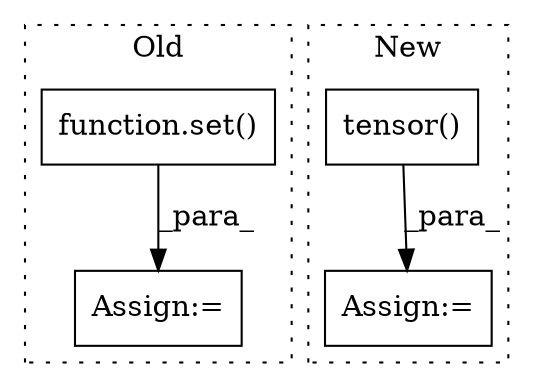digraph G {
subgraph cluster0 {
1 [label="function.set()" a="75" s="6862,6892" l="4,1" shape="box"];
3 [label="Assign:=" a="68" s="6859" l="3" shape="box"];
label = "Old";
style="dotted";
}
subgraph cluster1 {
2 [label="tensor()" a="75" s="7184,7199" l="13,55" shape="box"];
4 [label="Assign:=" a="68" s="7181" l="3" shape="box"];
label = "New";
style="dotted";
}
1 -> 3 [label="_para_"];
2 -> 4 [label="_para_"];
}